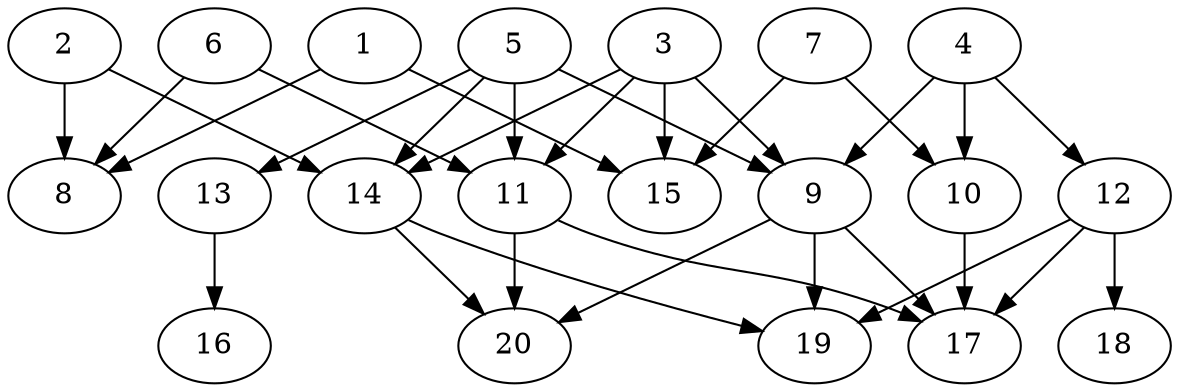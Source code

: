 // DAG automatically generated by daggen at Sat Jul 27 15:39:06 2019
// ./daggen --dot -n 20 --ccr 0.3 --fat 0.8 --regular 0.5 --density 0.4 --mindata 5242880 --maxdata 52428800 
digraph G {
  1 [size="134888107", alpha="0.17", expect_size="40466432"] 
  1 -> 8 [size ="40466432"]
  1 -> 15 [size ="40466432"]
  2 [size="103710720", alpha="0.14", expect_size="31113216"] 
  2 -> 8 [size ="31113216"]
  2 -> 14 [size ="31113216"]
  3 [size="168253440", alpha="0.06", expect_size="50476032"] 
  3 -> 9 [size ="50476032"]
  3 -> 11 [size ="50476032"]
  3 -> 14 [size ="50476032"]
  3 -> 15 [size ="50476032"]
  4 [size="42601813", alpha="0.13", expect_size="12780544"] 
  4 -> 9 [size ="12780544"]
  4 -> 10 [size ="12780544"]
  4 -> 12 [size ="12780544"]
  5 [size="28822187", alpha="0.10", expect_size="8646656"] 
  5 -> 9 [size ="8646656"]
  5 -> 11 [size ="8646656"]
  5 -> 13 [size ="8646656"]
  5 -> 14 [size ="8646656"]
  6 [size="93166933", alpha="0.19", expect_size="27950080"] 
  6 -> 8 [size ="27950080"]
  6 -> 11 [size ="27950080"]
  7 [size="46390613", alpha="0.12", expect_size="13917184"] 
  7 -> 10 [size ="13917184"]
  7 -> 15 [size ="13917184"]
  8 [size="107362987", alpha="0.08", expect_size="32208896"] 
  9 [size="41717760", alpha="0.19", expect_size="12515328"] 
  9 -> 17 [size ="12515328"]
  9 -> 19 [size ="12515328"]
  9 -> 20 [size ="12515328"]
  10 [size="26200747", alpha="0.07", expect_size="7860224"] 
  10 -> 17 [size ="7860224"]
  11 [size="45957120", alpha="0.13", expect_size="13787136"] 
  11 -> 17 [size ="13787136"]
  11 -> 20 [size ="13787136"]
  12 [size="26033493", alpha="0.04", expect_size="7810048"] 
  12 -> 17 [size ="7810048"]
  12 -> 18 [size ="7810048"]
  12 -> 19 [size ="7810048"]
  13 [size="138816853", alpha="0.12", expect_size="41645056"] 
  13 -> 16 [size ="41645056"]
  14 [size="29364907", alpha="0.01", expect_size="8809472"] 
  14 -> 19 [size ="8809472"]
  14 -> 20 [size ="8809472"]
  15 [size="129778347", alpha="0.10", expect_size="38933504"] 
  16 [size="49653760", alpha="0.13", expect_size="14896128"] 
  17 [size="40181760", alpha="0.09", expect_size="12054528"] 
  18 [size="133201920", alpha="0.05", expect_size="39960576"] 
  19 [size="39881387", alpha="0.17", expect_size="11964416"] 
  20 [size="30928213", alpha="0.13", expect_size="9278464"] 
}
